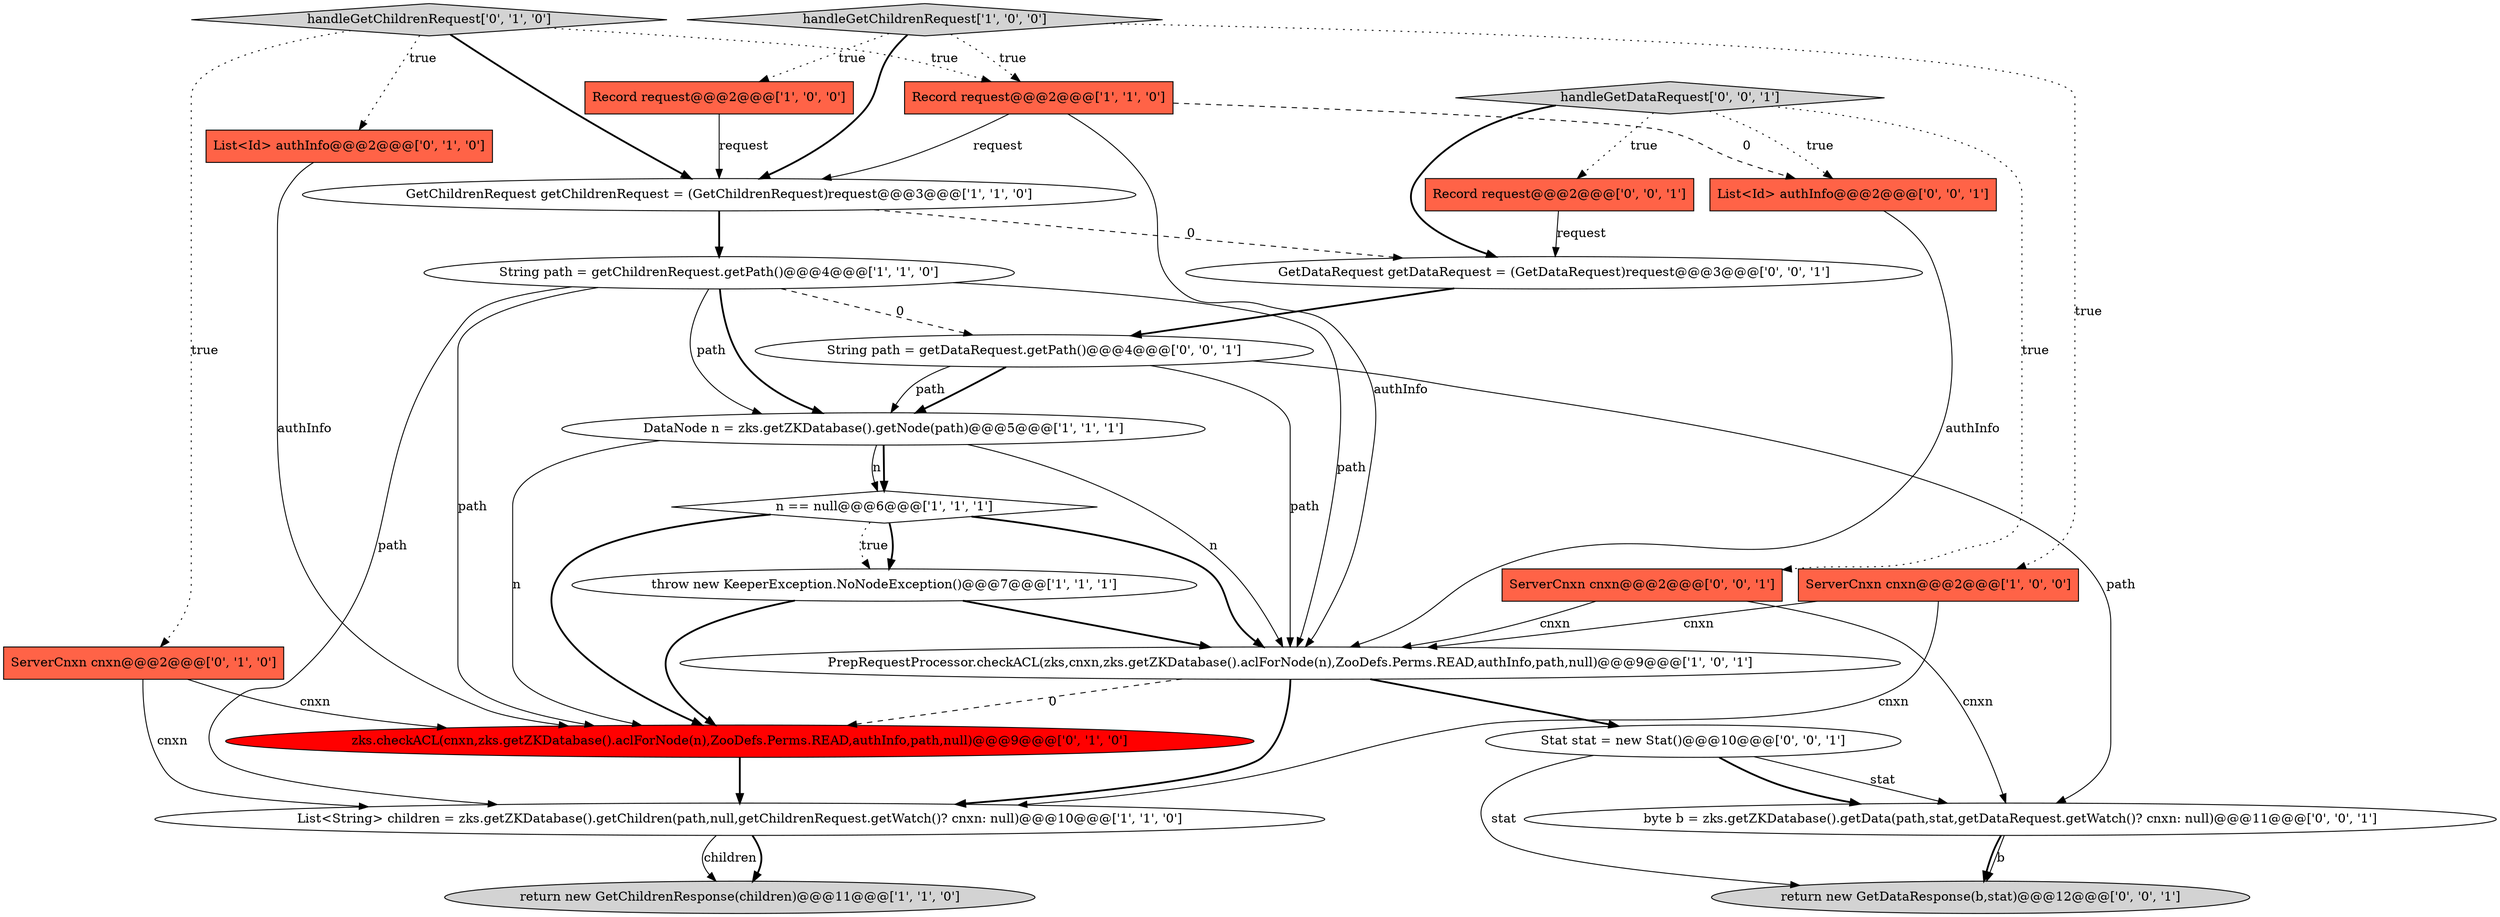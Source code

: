 digraph {
16 [style = filled, label = "Stat stat = new Stat()@@@10@@@['0', '0', '1']", fillcolor = white, shape = ellipse image = "AAA0AAABBB3BBB"];
9 [style = filled, label = "handleGetChildrenRequest['1', '0', '0']", fillcolor = lightgray, shape = diamond image = "AAA0AAABBB1BBB"];
21 [style = filled, label = "List<Id> authInfo@@@2@@@['0', '0', '1']", fillcolor = tomato, shape = box image = "AAA0AAABBB3BBB"];
11 [style = filled, label = "Record request@@@2@@@['1', '1', '0']", fillcolor = tomato, shape = box image = "AAA0AAABBB1BBB"];
0 [style = filled, label = "n == null@@@6@@@['1', '1', '1']", fillcolor = white, shape = diamond image = "AAA0AAABBB1BBB"];
12 [style = filled, label = "handleGetChildrenRequest['0', '1', '0']", fillcolor = lightgray, shape = diamond image = "AAA0AAABBB2BBB"];
4 [style = filled, label = "return new GetChildrenResponse(children)@@@11@@@['1', '1', '0']", fillcolor = lightgray, shape = ellipse image = "AAA0AAABBB1BBB"];
22 [style = filled, label = "GetDataRequest getDataRequest = (GetDataRequest)request@@@3@@@['0', '0', '1']", fillcolor = white, shape = ellipse image = "AAA0AAABBB3BBB"];
23 [style = filled, label = "handleGetDataRequest['0', '0', '1']", fillcolor = lightgray, shape = diamond image = "AAA0AAABBB3BBB"];
18 [style = filled, label = "return new GetDataResponse(b,stat)@@@12@@@['0', '0', '1']", fillcolor = lightgray, shape = ellipse image = "AAA0AAABBB3BBB"];
7 [style = filled, label = "Record request@@@2@@@['1', '0', '0']", fillcolor = tomato, shape = box image = "AAA0AAABBB1BBB"];
6 [style = filled, label = "GetChildrenRequest getChildrenRequest = (GetChildrenRequest)request@@@3@@@['1', '1', '0']", fillcolor = white, shape = ellipse image = "AAA0AAABBB1BBB"];
5 [style = filled, label = "String path = getChildrenRequest.getPath()@@@4@@@['1', '1', '0']", fillcolor = white, shape = ellipse image = "AAA0AAABBB1BBB"];
3 [style = filled, label = "List<String> children = zks.getZKDatabase().getChildren(path,null,getChildrenRequest.getWatch()? cnxn: null)@@@10@@@['1', '1', '0']", fillcolor = white, shape = ellipse image = "AAA0AAABBB1BBB"];
20 [style = filled, label = "ServerCnxn cnxn@@@2@@@['0', '0', '1']", fillcolor = tomato, shape = box image = "AAA0AAABBB3BBB"];
10 [style = filled, label = "ServerCnxn cnxn@@@2@@@['1', '0', '0']", fillcolor = tomato, shape = box image = "AAA0AAABBB1BBB"];
19 [style = filled, label = "Record request@@@2@@@['0', '0', '1']", fillcolor = tomato, shape = box image = "AAA0AAABBB3BBB"];
24 [style = filled, label = "String path = getDataRequest.getPath()@@@4@@@['0', '0', '1']", fillcolor = white, shape = ellipse image = "AAA0AAABBB3BBB"];
15 [style = filled, label = "zks.checkACL(cnxn,zks.getZKDatabase().aclForNode(n),ZooDefs.Perms.READ,authInfo,path,null)@@@9@@@['0', '1', '0']", fillcolor = red, shape = ellipse image = "AAA1AAABBB2BBB"];
1 [style = filled, label = "throw new KeeperException.NoNodeException()@@@7@@@['1', '1', '1']", fillcolor = white, shape = ellipse image = "AAA0AAABBB1BBB"];
14 [style = filled, label = "List<Id> authInfo@@@2@@@['0', '1', '0']", fillcolor = tomato, shape = box image = "AAA0AAABBB2BBB"];
2 [style = filled, label = "PrepRequestProcessor.checkACL(zks,cnxn,zks.getZKDatabase().aclForNode(n),ZooDefs.Perms.READ,authInfo,path,null)@@@9@@@['1', '0', '1']", fillcolor = white, shape = ellipse image = "AAA0AAABBB1BBB"];
8 [style = filled, label = "DataNode n = zks.getZKDatabase().getNode(path)@@@5@@@['1', '1', '1']", fillcolor = white, shape = ellipse image = "AAA0AAABBB1BBB"];
13 [style = filled, label = "ServerCnxn cnxn@@@2@@@['0', '1', '0']", fillcolor = tomato, shape = box image = "AAA0AAABBB2BBB"];
17 [style = filled, label = "byte b = zks.getZKDatabase().getData(path,stat,getDataRequest.getWatch()? cnxn: null)@@@11@@@['0', '0', '1']", fillcolor = white, shape = ellipse image = "AAA0AAABBB3BBB"];
11->2 [style = solid, label="authInfo"];
5->8 [style = bold, label=""];
8->15 [style = solid, label="n"];
20->17 [style = solid, label="cnxn"];
21->2 [style = solid, label="authInfo"];
16->18 [style = solid, label="stat"];
1->15 [style = bold, label=""];
2->3 [style = bold, label=""];
7->6 [style = solid, label="request"];
0->2 [style = bold, label=""];
9->11 [style = dotted, label="true"];
11->6 [style = solid, label="request"];
23->21 [style = dotted, label="true"];
5->24 [style = dashed, label="0"];
5->8 [style = solid, label="path"];
19->22 [style = solid, label="request"];
10->3 [style = solid, label="cnxn"];
16->17 [style = bold, label=""];
23->19 [style = dotted, label="true"];
15->3 [style = bold, label=""];
12->6 [style = bold, label=""];
3->4 [style = bold, label=""];
0->15 [style = bold, label=""];
6->22 [style = dashed, label="0"];
9->6 [style = bold, label=""];
12->11 [style = dotted, label="true"];
2->15 [style = dashed, label="0"];
8->0 [style = bold, label=""];
3->4 [style = solid, label="children"];
12->14 [style = dotted, label="true"];
6->5 [style = bold, label=""];
5->2 [style = solid, label="path"];
23->20 [style = dotted, label="true"];
8->2 [style = solid, label="n"];
12->13 [style = dotted, label="true"];
23->22 [style = bold, label=""];
5->15 [style = solid, label="path"];
0->1 [style = bold, label=""];
13->3 [style = solid, label="cnxn"];
14->15 [style = solid, label="authInfo"];
17->18 [style = bold, label=""];
20->2 [style = solid, label="cnxn"];
24->17 [style = solid, label="path"];
1->2 [style = bold, label=""];
22->24 [style = bold, label=""];
13->15 [style = solid, label="cnxn"];
10->2 [style = solid, label="cnxn"];
5->3 [style = solid, label="path"];
24->8 [style = bold, label=""];
9->7 [style = dotted, label="true"];
9->10 [style = dotted, label="true"];
8->0 [style = solid, label="n"];
11->21 [style = dashed, label="0"];
24->8 [style = solid, label="path"];
17->18 [style = solid, label="b"];
16->17 [style = solid, label="stat"];
24->2 [style = solid, label="path"];
0->1 [style = dotted, label="true"];
2->16 [style = bold, label=""];
}
